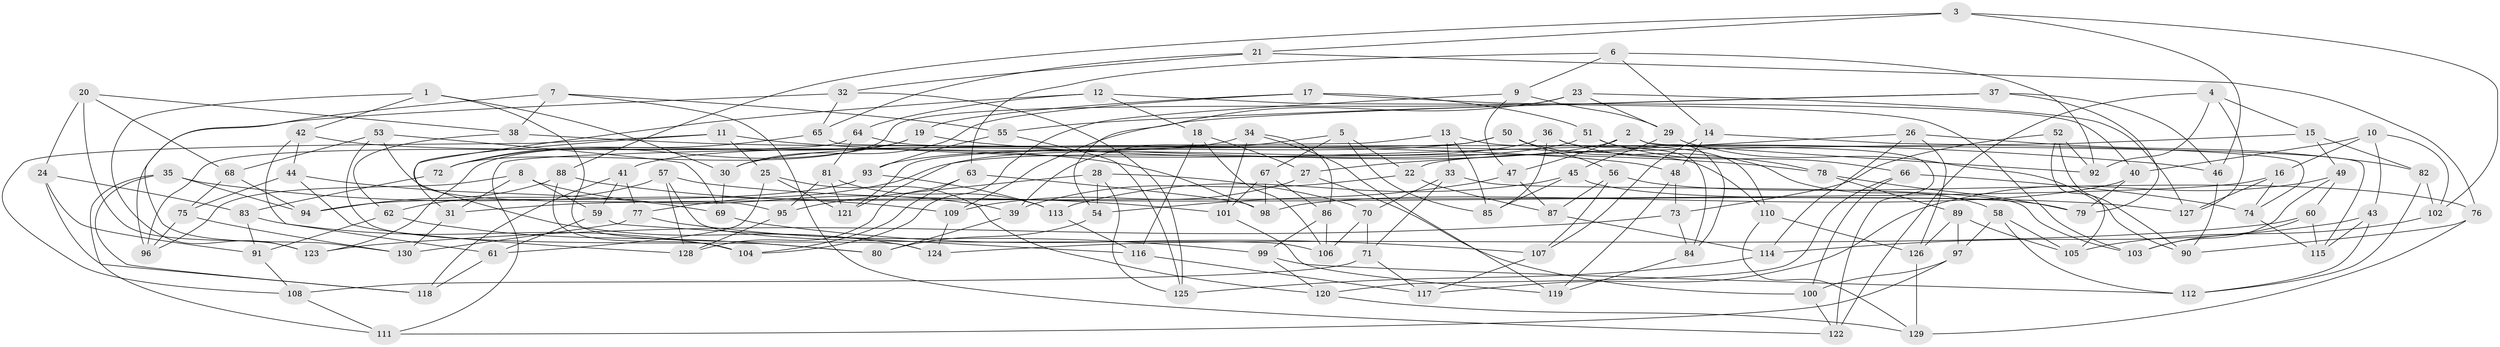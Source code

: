 // Generated by graph-tools (version 1.1) at 2025/50/03/09/25 03:50:50]
// undirected, 130 vertices, 260 edges
graph export_dot {
graph [start="1"]
  node [color=gray90,style=filled];
  1;
  2;
  3;
  4;
  5;
  6;
  7;
  8;
  9;
  10;
  11;
  12;
  13;
  14;
  15;
  16;
  17;
  18;
  19;
  20;
  21;
  22;
  23;
  24;
  25;
  26;
  27;
  28;
  29;
  30;
  31;
  32;
  33;
  34;
  35;
  36;
  37;
  38;
  39;
  40;
  41;
  42;
  43;
  44;
  45;
  46;
  47;
  48;
  49;
  50;
  51;
  52;
  53;
  54;
  55;
  56;
  57;
  58;
  59;
  60;
  61;
  62;
  63;
  64;
  65;
  66;
  67;
  68;
  69;
  70;
  71;
  72;
  73;
  74;
  75;
  76;
  77;
  78;
  79;
  80;
  81;
  82;
  83;
  84;
  85;
  86;
  87;
  88;
  89;
  90;
  91;
  92;
  93;
  94;
  95;
  96;
  97;
  98;
  99;
  100;
  101;
  102;
  103;
  104;
  105;
  106;
  107;
  108;
  109;
  110;
  111;
  112;
  113;
  114;
  115;
  116;
  117;
  118;
  119;
  120;
  121;
  122;
  123;
  124;
  125;
  126;
  127;
  128;
  129;
  130;
  1 -- 124;
  1 -- 123;
  1 -- 30;
  1 -- 42;
  2 -- 92;
  2 -- 122;
  2 -- 30;
  2 -- 47;
  3 -- 46;
  3 -- 102;
  3 -- 88;
  3 -- 21;
  4 -- 92;
  4 -- 122;
  4 -- 15;
  4 -- 127;
  5 -- 85;
  5 -- 67;
  5 -- 22;
  5 -- 39;
  6 -- 92;
  6 -- 63;
  6 -- 14;
  6 -- 9;
  7 -- 55;
  7 -- 38;
  7 -- 130;
  7 -- 122;
  8 -- 31;
  8 -- 96;
  8 -- 39;
  8 -- 59;
  9 -- 104;
  9 -- 29;
  9 -- 47;
  10 -- 102;
  10 -- 16;
  10 -- 43;
  10 -- 40;
  11 -- 25;
  11 -- 31;
  11 -- 46;
  11 -- 108;
  12 -- 103;
  12 -- 18;
  12 -- 95;
  12 -- 64;
  13 -- 111;
  13 -- 33;
  13 -- 110;
  13 -- 85;
  14 -- 74;
  14 -- 48;
  14 -- 107;
  15 -- 22;
  15 -- 49;
  15 -- 82;
  16 -- 74;
  16 -- 127;
  16 -- 31;
  17 -- 19;
  17 -- 30;
  17 -- 40;
  17 -- 51;
  18 -- 116;
  18 -- 106;
  18 -- 27;
  19 -- 78;
  19 -- 123;
  19 -- 72;
  20 -- 38;
  20 -- 24;
  20 -- 123;
  20 -- 68;
  21 -- 76;
  21 -- 32;
  21 -- 65;
  22 -- 87;
  22 -- 39;
  23 -- 29;
  23 -- 54;
  23 -- 72;
  23 -- 127;
  24 -- 91;
  24 -- 83;
  24 -- 118;
  25 -- 121;
  25 -- 61;
  25 -- 120;
  26 -- 114;
  26 -- 27;
  26 -- 82;
  26 -- 126;
  27 -- 100;
  27 -- 109;
  28 -- 54;
  28 -- 125;
  28 -- 70;
  28 -- 95;
  29 -- 90;
  29 -- 45;
  30 -- 69;
  31 -- 130;
  32 -- 96;
  32 -- 125;
  32 -- 65;
  33 -- 70;
  33 -- 71;
  33 -- 103;
  34 -- 41;
  34 -- 86;
  34 -- 119;
  34 -- 101;
  35 -- 94;
  35 -- 118;
  35 -- 109;
  35 -- 111;
  36 -- 85;
  36 -- 84;
  36 -- 78;
  36 -- 121;
  37 -- 46;
  37 -- 79;
  37 -- 55;
  37 -- 109;
  38 -- 48;
  38 -- 62;
  39 -- 80;
  40 -- 98;
  40 -- 79;
  41 -- 118;
  41 -- 77;
  41 -- 59;
  42 -- 61;
  42 -- 98;
  42 -- 44;
  43 -- 115;
  43 -- 112;
  43 -- 114;
  44 -- 128;
  44 -- 69;
  44 -- 75;
  45 -- 113;
  45 -- 79;
  45 -- 85;
  46 -- 90;
  47 -- 54;
  47 -- 87;
  48 -- 119;
  48 -- 73;
  49 -- 60;
  49 -- 117;
  49 -- 103;
  50 -- 56;
  50 -- 121;
  50 -- 58;
  50 -- 93;
  51 -- 66;
  51 -- 77;
  51 -- 84;
  52 -- 90;
  52 -- 73;
  52 -- 92;
  52 -- 105;
  53 -- 69;
  53 -- 68;
  53 -- 80;
  53 -- 124;
  54 -- 80;
  55 -- 93;
  55 -- 125;
  56 -- 76;
  56 -- 87;
  56 -- 107;
  57 -- 127;
  57 -- 62;
  57 -- 128;
  57 -- 106;
  58 -- 97;
  58 -- 112;
  58 -- 105;
  59 -- 61;
  59 -- 116;
  60 -- 115;
  60 -- 103;
  60 -- 124;
  61 -- 118;
  62 -- 91;
  62 -- 80;
  63 -- 128;
  63 -- 98;
  63 -- 104;
  64 -- 96;
  64 -- 110;
  64 -- 81;
  65 -- 115;
  65 -- 72;
  66 -- 120;
  66 -- 74;
  66 -- 100;
  67 -- 98;
  67 -- 86;
  67 -- 101;
  68 -- 75;
  68 -- 94;
  69 -- 107;
  70 -- 106;
  70 -- 71;
  71 -- 108;
  71 -- 117;
  72 -- 83;
  73 -- 123;
  73 -- 84;
  74 -- 115;
  75 -- 96;
  75 -- 130;
  76 -- 90;
  76 -- 129;
  77 -- 99;
  77 -- 130;
  78 -- 89;
  78 -- 79;
  81 -- 113;
  81 -- 121;
  81 -- 95;
  82 -- 102;
  82 -- 112;
  83 -- 91;
  83 -- 104;
  84 -- 119;
  86 -- 99;
  86 -- 106;
  87 -- 114;
  88 -- 101;
  88 -- 94;
  88 -- 104;
  89 -- 105;
  89 -- 97;
  89 -- 126;
  91 -- 108;
  93 -- 113;
  93 -- 94;
  95 -- 128;
  97 -- 111;
  97 -- 100;
  99 -- 112;
  99 -- 120;
  100 -- 122;
  101 -- 119;
  102 -- 105;
  107 -- 117;
  108 -- 111;
  109 -- 124;
  110 -- 129;
  110 -- 126;
  113 -- 116;
  114 -- 125;
  116 -- 117;
  120 -- 129;
  126 -- 129;
}

